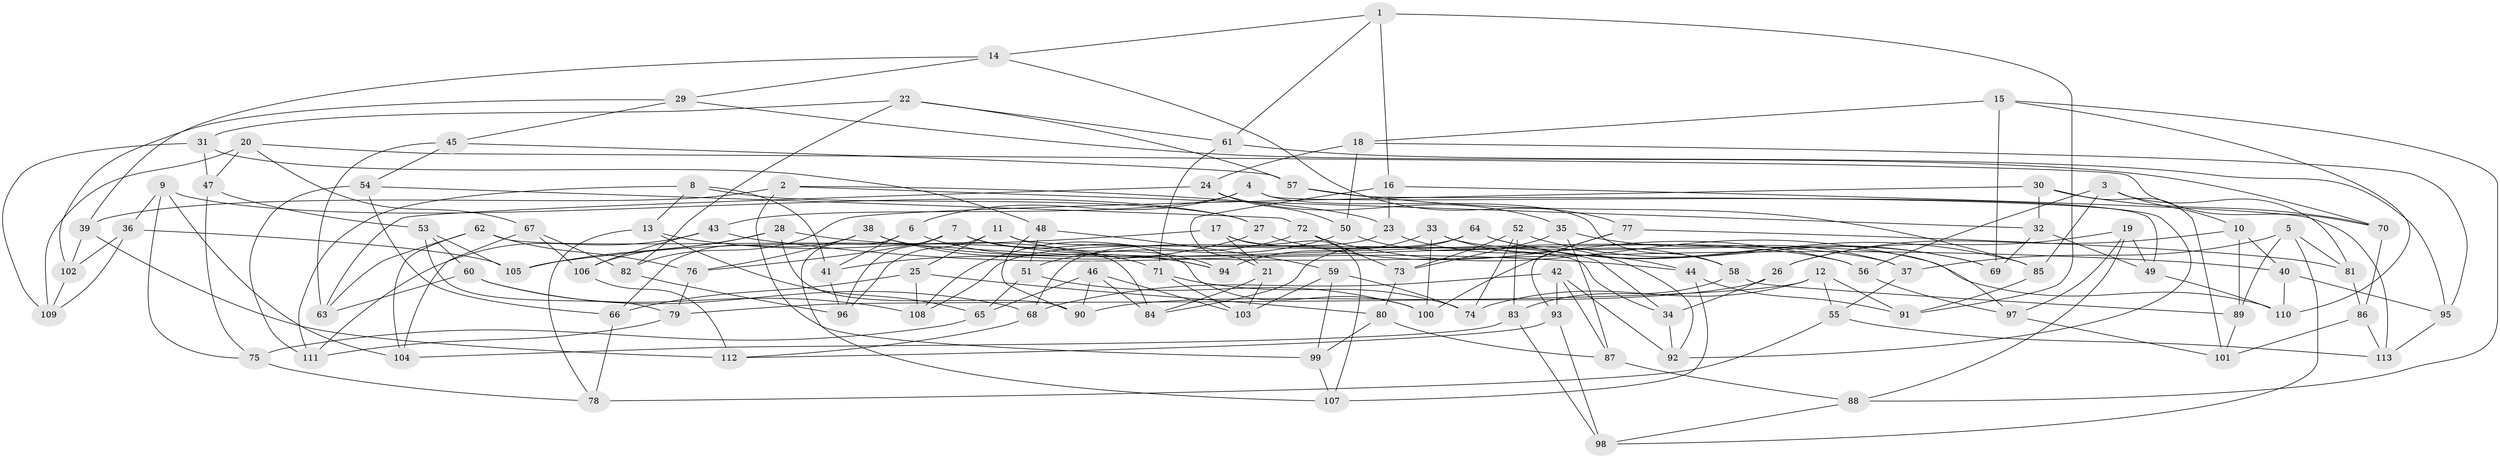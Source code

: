 // coarse degree distribution, {4: 0.7681159420289855, 11: 0.057971014492753624, 7: 0.014492753623188406, 12: 0.014492753623188406, 5: 0.014492753623188406, 10: 0.028985507246376812, 9: 0.028985507246376812, 8: 0.014492753623188406, 3: 0.057971014492753624}
// Generated by graph-tools (version 1.1) at 2025/53/03/04/25 22:53:55]
// undirected, 113 vertices, 226 edges
graph export_dot {
  node [color=gray90,style=filled];
  1;
  2;
  3;
  4;
  5;
  6;
  7;
  8;
  9;
  10;
  11;
  12;
  13;
  14;
  15;
  16;
  17;
  18;
  19;
  20;
  21;
  22;
  23;
  24;
  25;
  26;
  27;
  28;
  29;
  30;
  31;
  32;
  33;
  34;
  35;
  36;
  37;
  38;
  39;
  40;
  41;
  42;
  43;
  44;
  45;
  46;
  47;
  48;
  49;
  50;
  51;
  52;
  53;
  54;
  55;
  56;
  57;
  58;
  59;
  60;
  61;
  62;
  63;
  64;
  65;
  66;
  67;
  68;
  69;
  70;
  71;
  72;
  73;
  74;
  75;
  76;
  77;
  78;
  79;
  80;
  81;
  82;
  83;
  84;
  85;
  86;
  87;
  88;
  89;
  90;
  91;
  92;
  93;
  94;
  95;
  96;
  97;
  98;
  99;
  100;
  101;
  102;
  103;
  104;
  105;
  106;
  107;
  108;
  109;
  110;
  111;
  112;
  113;
  1 -- 61;
  1 -- 16;
  1 -- 14;
  1 -- 91;
  2 -- 39;
  2 -- 23;
  2 -- 99;
  2 -- 32;
  3 -- 81;
  3 -- 10;
  3 -- 56;
  3 -- 85;
  4 -- 49;
  4 -- 6;
  4 -- 58;
  4 -- 43;
  5 -- 98;
  5 -- 37;
  5 -- 81;
  5 -- 89;
  6 -- 41;
  6 -- 94;
  6 -- 107;
  7 -- 37;
  7 -- 76;
  7 -- 96;
  7 -- 100;
  8 -- 111;
  8 -- 13;
  8 -- 41;
  8 -- 27;
  9 -- 75;
  9 -- 27;
  9 -- 104;
  9 -- 36;
  10 -- 40;
  10 -- 89;
  10 -- 26;
  11 -- 96;
  11 -- 34;
  11 -- 94;
  11 -- 25;
  12 -- 91;
  12 -- 79;
  12 -- 74;
  12 -- 55;
  13 -- 65;
  13 -- 78;
  13 -- 71;
  14 -- 39;
  14 -- 29;
  14 -- 77;
  15 -- 18;
  15 -- 69;
  15 -- 110;
  15 -- 88;
  16 -- 113;
  16 -- 21;
  16 -- 23;
  17 -- 21;
  17 -- 105;
  17 -- 107;
  17 -- 34;
  18 -- 24;
  18 -- 95;
  18 -- 50;
  19 -- 49;
  19 -- 88;
  19 -- 26;
  19 -- 97;
  20 -- 109;
  20 -- 67;
  20 -- 47;
  20 -- 70;
  21 -- 84;
  21 -- 103;
  22 -- 61;
  22 -- 82;
  22 -- 31;
  22 -- 57;
  23 -- 68;
  23 -- 58;
  24 -- 63;
  24 -- 50;
  24 -- 35;
  25 -- 108;
  25 -- 80;
  25 -- 66;
  26 -- 34;
  26 -- 90;
  27 -- 41;
  27 -- 56;
  28 -- 40;
  28 -- 105;
  28 -- 106;
  28 -- 90;
  29 -- 70;
  29 -- 102;
  29 -- 45;
  30 -- 32;
  30 -- 70;
  30 -- 101;
  30 -- 82;
  31 -- 109;
  31 -- 47;
  31 -- 48;
  32 -- 49;
  32 -- 69;
  33 -- 100;
  33 -- 44;
  33 -- 94;
  33 -- 97;
  34 -- 92;
  35 -- 73;
  35 -- 87;
  35 -- 37;
  36 -- 102;
  36 -- 109;
  36 -- 105;
  37 -- 55;
  38 -- 76;
  38 -- 56;
  38 -- 66;
  38 -- 94;
  39 -- 102;
  39 -- 112;
  40 -- 95;
  40 -- 110;
  41 -- 96;
  42 -- 93;
  42 -- 68;
  42 -- 92;
  42 -- 87;
  43 -- 106;
  43 -- 44;
  43 -- 111;
  44 -- 91;
  44 -- 107;
  45 -- 57;
  45 -- 54;
  45 -- 63;
  46 -- 84;
  46 -- 90;
  46 -- 103;
  46 -- 65;
  47 -- 53;
  47 -- 75;
  48 -- 51;
  48 -- 59;
  48 -- 90;
  49 -- 110;
  50 -- 51;
  50 -- 92;
  51 -- 65;
  51 -- 100;
  52 -- 83;
  52 -- 74;
  52 -- 69;
  52 -- 73;
  53 -- 60;
  53 -- 105;
  53 -- 79;
  54 -- 72;
  54 -- 66;
  54 -- 111;
  55 -- 78;
  55 -- 113;
  56 -- 97;
  57 -- 92;
  57 -- 85;
  58 -- 89;
  58 -- 83;
  59 -- 74;
  59 -- 103;
  59 -- 99;
  60 -- 68;
  60 -- 63;
  60 -- 108;
  61 -- 95;
  61 -- 71;
  62 -- 63;
  62 -- 76;
  62 -- 84;
  62 -- 104;
  64 -- 108;
  64 -- 85;
  64 -- 69;
  64 -- 84;
  65 -- 75;
  66 -- 78;
  67 -- 104;
  67 -- 82;
  67 -- 106;
  68 -- 112;
  70 -- 86;
  71 -- 74;
  71 -- 103;
  72 -- 108;
  72 -- 73;
  72 -- 110;
  73 -- 80;
  75 -- 78;
  76 -- 79;
  77 -- 81;
  77 -- 100;
  77 -- 93;
  79 -- 111;
  80 -- 99;
  80 -- 87;
  81 -- 86;
  82 -- 96;
  83 -- 104;
  83 -- 98;
  85 -- 91;
  86 -- 101;
  86 -- 113;
  87 -- 88;
  88 -- 98;
  89 -- 101;
  93 -- 98;
  93 -- 112;
  95 -- 113;
  97 -- 101;
  99 -- 107;
  102 -- 109;
  106 -- 112;
}
